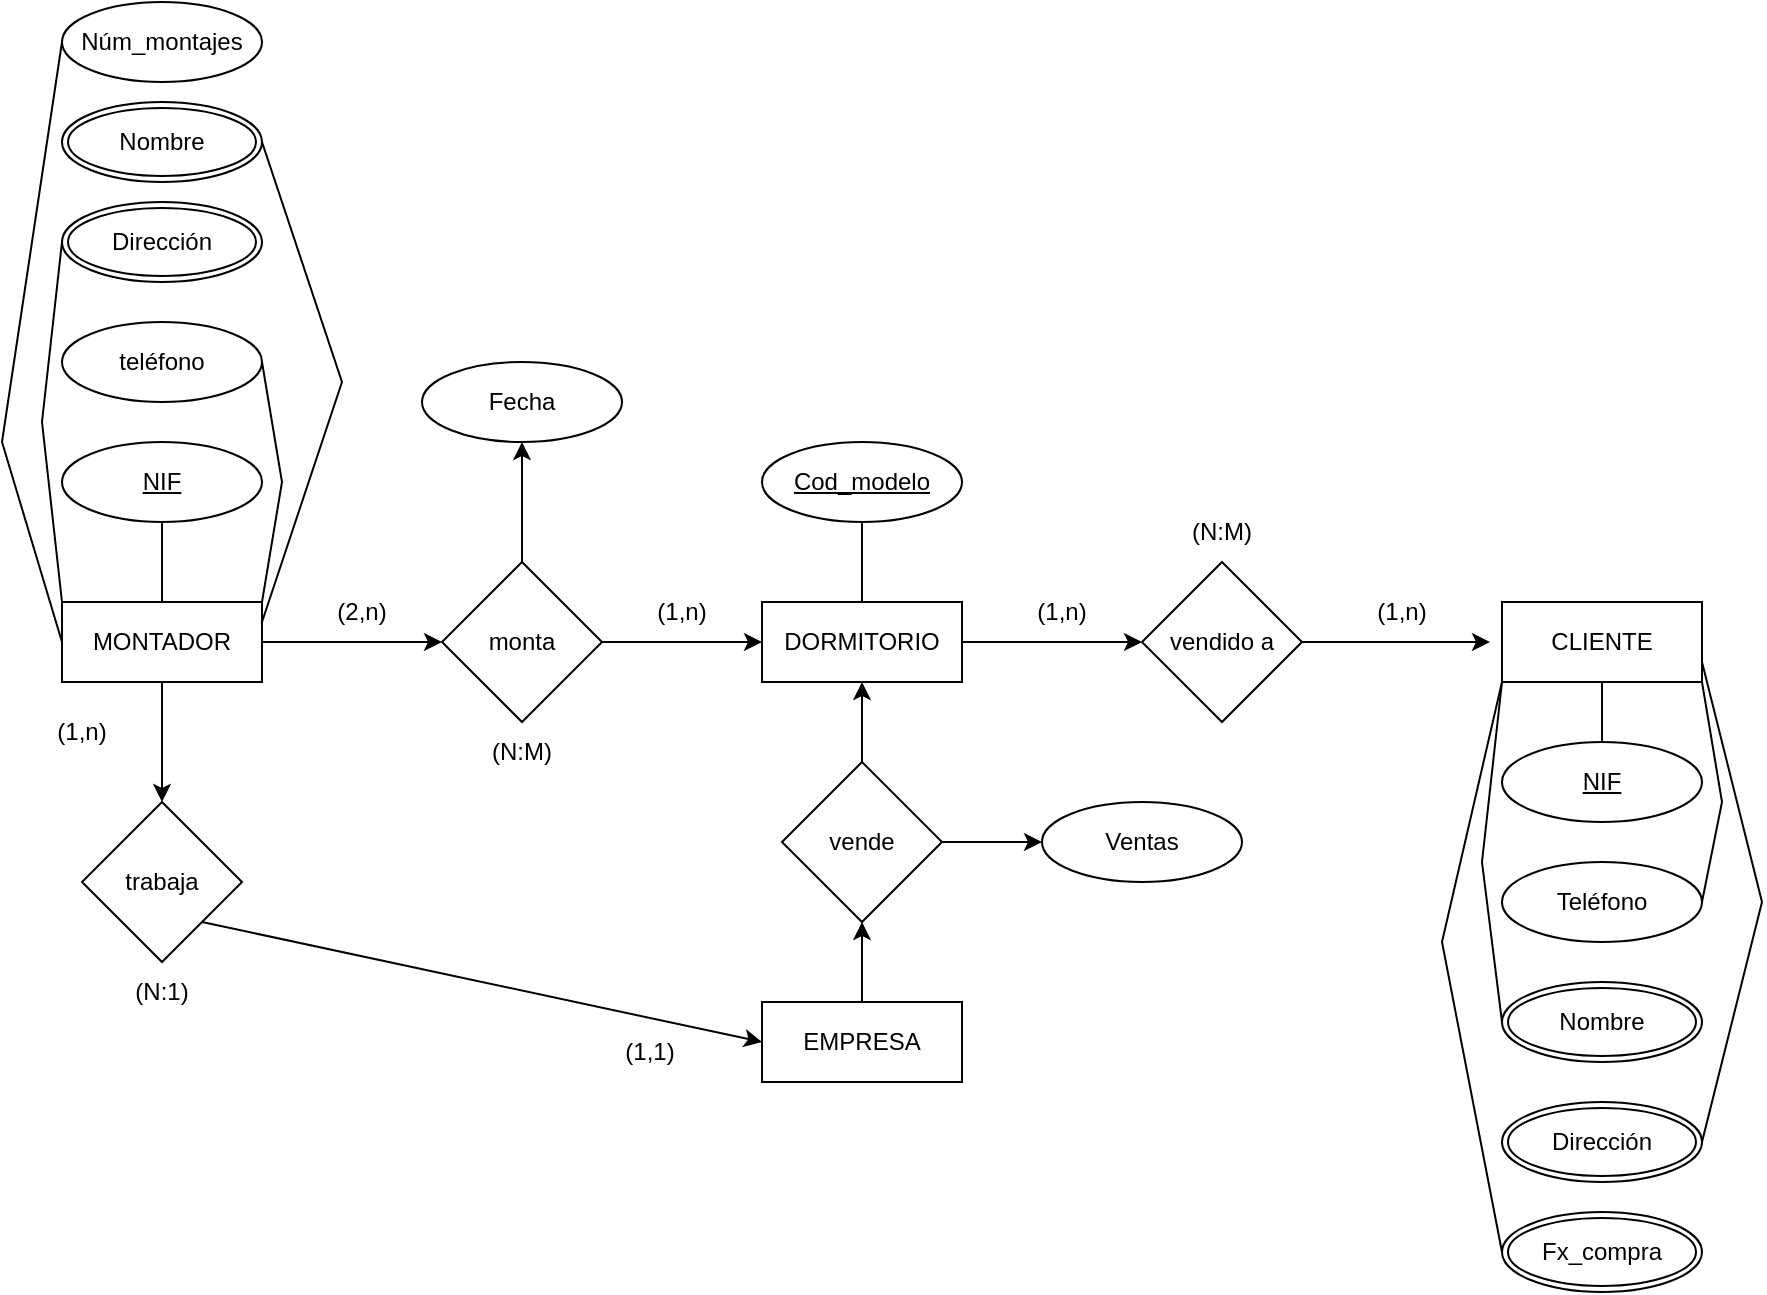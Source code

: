 <mxfile version="21.8.2" type="device">
  <diagram name="Página-1" id="rOid5SOlPwVGwKkoXvYI">
    <mxGraphModel dx="934" dy="2036" grid="1" gridSize="10" guides="1" tooltips="1" connect="1" arrows="1" fold="1" page="1" pageScale="1" pageWidth="827" pageHeight="1169" math="0" shadow="0">
      <root>
        <mxCell id="0" />
        <mxCell id="1" parent="0" />
        <mxCell id="jEtk8RjNhnI9YaCgc0pC-4" value="" style="edgeStyle=orthogonalEdgeStyle;rounded=0;orthogonalLoop=1;jettySize=auto;html=1;" parent="1" source="jEtk8RjNhnI9YaCgc0pC-1" target="jEtk8RjNhnI9YaCgc0pC-3" edge="1">
          <mxGeometry relative="1" as="geometry" />
        </mxCell>
        <mxCell id="jEtk8RjNhnI9YaCgc0pC-18" value="" style="edgeStyle=none;rounded=0;orthogonalLoop=1;jettySize=auto;html=1;" parent="1" source="jEtk8RjNhnI9YaCgc0pC-1" target="jEtk8RjNhnI9YaCgc0pC-17" edge="1">
          <mxGeometry relative="1" as="geometry" />
        </mxCell>
        <mxCell id="jEtk8RjNhnI9YaCgc0pC-1" value="MONTADOR" style="whiteSpace=wrap;html=1;align=center;" parent="1" vertex="1">
          <mxGeometry x="120" y="260" width="100" height="40" as="geometry" />
        </mxCell>
        <mxCell id="jEtk8RjNhnI9YaCgc0pC-11" value="" style="edgeStyle=none;rounded=0;orthogonalLoop=1;jettySize=auto;html=1;" parent="1" source="jEtk8RjNhnI9YaCgc0pC-2" target="jEtk8RjNhnI9YaCgc0pC-10" edge="1">
          <mxGeometry relative="1" as="geometry" />
        </mxCell>
        <mxCell id="jEtk8RjNhnI9YaCgc0pC-2" value="DORMITORIO" style="whiteSpace=wrap;html=1;align=center;" parent="1" vertex="1">
          <mxGeometry x="470" y="260" width="100" height="40" as="geometry" />
        </mxCell>
        <mxCell id="jEtk8RjNhnI9YaCgc0pC-5" style="edgeStyle=orthogonalEdgeStyle;rounded=0;orthogonalLoop=1;jettySize=auto;html=1;exitX=1;exitY=0.5;exitDx=0;exitDy=0;" parent="1" source="jEtk8RjNhnI9YaCgc0pC-3" target="jEtk8RjNhnI9YaCgc0pC-2" edge="1">
          <mxGeometry relative="1" as="geometry" />
        </mxCell>
        <mxCell id="jEtk8RjNhnI9YaCgc0pC-3" value="monta" style="rhombus;whiteSpace=wrap;html=1;" parent="1" vertex="1">
          <mxGeometry x="310" y="240" width="80" height="80" as="geometry" />
        </mxCell>
        <mxCell id="jEtk8RjNhnI9YaCgc0pC-6" value="Fecha" style="ellipse;whiteSpace=wrap;html=1;align=center;" parent="1" vertex="1">
          <mxGeometry x="300" y="140" width="100" height="40" as="geometry" />
        </mxCell>
        <mxCell id="jEtk8RjNhnI9YaCgc0pC-8" style="edgeStyle=none;rounded=0;orthogonalLoop=1;jettySize=auto;html=1;exitX=0.5;exitY=0;exitDx=0;exitDy=0;entryX=0.5;entryY=1;entryDx=0;entryDy=0;" parent="1" source="jEtk8RjNhnI9YaCgc0pC-3" target="jEtk8RjNhnI9YaCgc0pC-6" edge="1">
          <mxGeometry relative="1" as="geometry" />
        </mxCell>
        <mxCell id="jEtk8RjNhnI9YaCgc0pC-9" value="CLIENTE" style="whiteSpace=wrap;html=1;align=center;" parent="1" vertex="1">
          <mxGeometry x="840" y="260" width="100" height="40" as="geometry" />
        </mxCell>
        <mxCell id="jEtk8RjNhnI9YaCgc0pC-12" style="edgeStyle=none;rounded=0;orthogonalLoop=1;jettySize=auto;html=1;exitX=1;exitY=0.5;exitDx=0;exitDy=0;entryX=-0.06;entryY=0.5;entryDx=0;entryDy=0;entryPerimeter=0;" parent="1" source="jEtk8RjNhnI9YaCgc0pC-10" target="jEtk8RjNhnI9YaCgc0pC-9" edge="1">
          <mxGeometry relative="1" as="geometry" />
        </mxCell>
        <mxCell id="jEtk8RjNhnI9YaCgc0pC-10" value="vendido a" style="rhombus;whiteSpace=wrap;html=1;" parent="1" vertex="1">
          <mxGeometry x="660" y="240" width="80" height="80" as="geometry" />
        </mxCell>
        <mxCell id="jEtk8RjNhnI9YaCgc0pC-15" value="" style="edgeStyle=none;rounded=0;orthogonalLoop=1;jettySize=auto;html=1;" parent="1" source="jEtk8RjNhnI9YaCgc0pC-13" target="jEtk8RjNhnI9YaCgc0pC-14" edge="1">
          <mxGeometry relative="1" as="geometry" />
        </mxCell>
        <mxCell id="jEtk8RjNhnI9YaCgc0pC-13" value="EMPRESA" style="whiteSpace=wrap;html=1;align=center;" parent="1" vertex="1">
          <mxGeometry x="470" y="460" width="100" height="40" as="geometry" />
        </mxCell>
        <mxCell id="jEtk8RjNhnI9YaCgc0pC-16" style="edgeStyle=none;rounded=0;orthogonalLoop=1;jettySize=auto;html=1;exitX=0.5;exitY=0;exitDx=0;exitDy=0;entryX=0.5;entryY=1;entryDx=0;entryDy=0;" parent="1" source="jEtk8RjNhnI9YaCgc0pC-14" target="jEtk8RjNhnI9YaCgc0pC-2" edge="1">
          <mxGeometry relative="1" as="geometry" />
        </mxCell>
        <mxCell id="jEtk8RjNhnI9YaCgc0pC-21" style="edgeStyle=none;rounded=0;orthogonalLoop=1;jettySize=auto;html=1;exitX=1;exitY=0.5;exitDx=0;exitDy=0;entryX=0;entryY=0.5;entryDx=0;entryDy=0;" parent="1" source="jEtk8RjNhnI9YaCgc0pC-14" edge="1">
          <mxGeometry relative="1" as="geometry">
            <mxPoint x="610" y="380" as="targetPoint" />
          </mxGeometry>
        </mxCell>
        <mxCell id="jEtk8RjNhnI9YaCgc0pC-14" value="vende" style="rhombus;whiteSpace=wrap;html=1;" parent="1" vertex="1">
          <mxGeometry x="480" y="340" width="80" height="80" as="geometry" />
        </mxCell>
        <mxCell id="jEtk8RjNhnI9YaCgc0pC-19" style="edgeStyle=none;rounded=0;orthogonalLoop=1;jettySize=auto;html=1;exitX=1;exitY=1;exitDx=0;exitDy=0;entryX=0;entryY=0.5;entryDx=0;entryDy=0;" parent="1" source="jEtk8RjNhnI9YaCgc0pC-17" target="jEtk8RjNhnI9YaCgc0pC-13" edge="1">
          <mxGeometry relative="1" as="geometry" />
        </mxCell>
        <mxCell id="jEtk8RjNhnI9YaCgc0pC-17" value="trabaja" style="rhombus;whiteSpace=wrap;html=1;" parent="1" vertex="1">
          <mxGeometry x="130" y="360" width="80" height="80" as="geometry" />
        </mxCell>
        <mxCell id="jEtk8RjNhnI9YaCgc0pC-22" value="teléfono" style="ellipse;whiteSpace=wrap;html=1;align=center;" parent="1" vertex="1">
          <mxGeometry x="120" y="120" width="100" height="40" as="geometry" />
        </mxCell>
        <mxCell id="jEtk8RjNhnI9YaCgc0pC-23" value="NIF" style="ellipse;whiteSpace=wrap;html=1;align=center;fontStyle=4;" parent="1" vertex="1">
          <mxGeometry x="120" y="180" width="100" height="40" as="geometry" />
        </mxCell>
        <mxCell id="jEtk8RjNhnI9YaCgc0pC-24" value="Dirección" style="ellipse;shape=doubleEllipse;margin=3;whiteSpace=wrap;html=1;align=center;" parent="1" vertex="1">
          <mxGeometry x="120" y="60" width="100" height="40" as="geometry" />
        </mxCell>
        <mxCell id="jEtk8RjNhnI9YaCgc0pC-25" value="Nombre" style="ellipse;shape=doubleEllipse;margin=3;whiteSpace=wrap;html=1;align=center;" parent="1" vertex="1">
          <mxGeometry x="120" y="10" width="100" height="40" as="geometry" />
        </mxCell>
        <mxCell id="jEtk8RjNhnI9YaCgc0pC-26" value="" style="endArrow=none;html=1;rounded=0;exitX=0.5;exitY=1;exitDx=0;exitDy=0;entryX=0.5;entryY=0;entryDx=0;entryDy=0;" parent="1" source="jEtk8RjNhnI9YaCgc0pC-23" target="jEtk8RjNhnI9YaCgc0pC-1" edge="1">
          <mxGeometry width="50" height="50" relative="1" as="geometry">
            <mxPoint x="440" y="250" as="sourcePoint" />
            <mxPoint x="490" y="200" as="targetPoint" />
          </mxGeometry>
        </mxCell>
        <mxCell id="jEtk8RjNhnI9YaCgc0pC-27" value="" style="endArrow=none;html=1;rounded=0;exitX=1;exitY=0.5;exitDx=0;exitDy=0;entryX=1;entryY=0;entryDx=0;entryDy=0;" parent="1" source="jEtk8RjNhnI9YaCgc0pC-22" target="jEtk8RjNhnI9YaCgc0pC-1" edge="1">
          <mxGeometry width="50" height="50" relative="1" as="geometry">
            <mxPoint x="180" y="230" as="sourcePoint" />
            <mxPoint x="180" y="270" as="targetPoint" />
            <Array as="points">
              <mxPoint x="230" y="200" />
            </Array>
          </mxGeometry>
        </mxCell>
        <mxCell id="jEtk8RjNhnI9YaCgc0pC-28" value="" style="endArrow=none;html=1;rounded=0;exitX=0;exitY=0.5;exitDx=0;exitDy=0;entryX=0;entryY=0;entryDx=0;entryDy=0;" parent="1" source="jEtk8RjNhnI9YaCgc0pC-24" target="jEtk8RjNhnI9YaCgc0pC-1" edge="1">
          <mxGeometry width="50" height="50" relative="1" as="geometry">
            <mxPoint x="190" y="240" as="sourcePoint" />
            <mxPoint x="190" y="280" as="targetPoint" />
            <Array as="points">
              <mxPoint x="110" y="170" />
            </Array>
          </mxGeometry>
        </mxCell>
        <mxCell id="jEtk8RjNhnI9YaCgc0pC-29" value="" style="endArrow=none;html=1;rounded=0;entryX=1;entryY=0.25;entryDx=0;entryDy=0;exitX=1;exitY=0.5;exitDx=0;exitDy=0;" parent="1" source="jEtk8RjNhnI9YaCgc0pC-25" target="jEtk8RjNhnI9YaCgc0pC-1" edge="1">
          <mxGeometry width="50" height="50" relative="1" as="geometry">
            <mxPoint x="230" y="20" as="sourcePoint" />
            <mxPoint x="200" y="290" as="targetPoint" />
            <Array as="points">
              <mxPoint x="260" y="150" />
            </Array>
          </mxGeometry>
        </mxCell>
        <mxCell id="jEtk8RjNhnI9YaCgc0pC-30" value="(2,n)" style="text;html=1;strokeColor=none;fillColor=none;align=center;verticalAlign=middle;whiteSpace=wrap;rounded=0;" parent="1" vertex="1">
          <mxGeometry x="240" y="250" width="60" height="30" as="geometry" />
        </mxCell>
        <mxCell id="jEtk8RjNhnI9YaCgc0pC-31" value="Núm_montajes" style="ellipse;whiteSpace=wrap;html=1;align=center;" parent="1" vertex="1">
          <mxGeometry x="120" y="-40" width="100" height="40" as="geometry" />
        </mxCell>
        <mxCell id="jEtk8RjNhnI9YaCgc0pC-32" value="" style="endArrow=none;html=1;rounded=0;exitX=0;exitY=0.5;exitDx=0;exitDy=0;entryX=0;entryY=0.5;entryDx=0;entryDy=0;" parent="1" source="jEtk8RjNhnI9YaCgc0pC-31" target="jEtk8RjNhnI9YaCgc0pC-1" edge="1">
          <mxGeometry width="50" height="50" relative="1" as="geometry">
            <mxPoint x="130" y="90" as="sourcePoint" />
            <mxPoint x="130" y="270" as="targetPoint" />
            <Array as="points">
              <mxPoint x="90" y="180" />
            </Array>
          </mxGeometry>
        </mxCell>
        <mxCell id="XC5MhSg7zUN4RE1B1JqC-1" value="Ventas" style="ellipse;whiteSpace=wrap;html=1;align=center;" vertex="1" parent="1">
          <mxGeometry x="610" y="360" width="100" height="40" as="geometry" />
        </mxCell>
        <mxCell id="XC5MhSg7zUN4RE1B1JqC-2" value="Cod_modelo" style="ellipse;whiteSpace=wrap;html=1;align=center;fontStyle=4;" vertex="1" parent="1">
          <mxGeometry x="470" y="180" width="100" height="40" as="geometry" />
        </mxCell>
        <mxCell id="XC5MhSg7zUN4RE1B1JqC-3" value="" style="endArrow=none;html=1;rounded=0;exitX=0.5;exitY=1;exitDx=0;exitDy=0;" edge="1" parent="1" source="XC5MhSg7zUN4RE1B1JqC-2" target="jEtk8RjNhnI9YaCgc0pC-2">
          <mxGeometry width="50" height="50" relative="1" as="geometry">
            <mxPoint x="180" y="230" as="sourcePoint" />
            <mxPoint x="180" y="270" as="targetPoint" />
          </mxGeometry>
        </mxCell>
        <mxCell id="XC5MhSg7zUN4RE1B1JqC-4" value="" style="endArrow=none;html=1;rounded=0;entryX=0.5;entryY=0;entryDx=0;entryDy=0;" edge="1" parent="1" target="XC5MhSg7zUN4RE1B1JqC-6">
          <mxGeometry width="50" height="50" relative="1" as="geometry">
            <mxPoint x="890" y="300" as="sourcePoint" />
            <mxPoint x="889.5" y="210" as="targetPoint" />
          </mxGeometry>
        </mxCell>
        <mxCell id="XC5MhSg7zUN4RE1B1JqC-5" value="Teléfono" style="ellipse;whiteSpace=wrap;html=1;align=center;" vertex="1" parent="1">
          <mxGeometry x="840" y="390" width="100" height="40" as="geometry" />
        </mxCell>
        <mxCell id="XC5MhSg7zUN4RE1B1JqC-6" value="NIF" style="ellipse;whiteSpace=wrap;html=1;align=center;fontStyle=4;" vertex="1" parent="1">
          <mxGeometry x="840" y="330" width="100" height="40" as="geometry" />
        </mxCell>
        <mxCell id="XC5MhSg7zUN4RE1B1JqC-9" value="Nombre" style="ellipse;shape=doubleEllipse;margin=3;whiteSpace=wrap;html=1;align=center;" vertex="1" parent="1">
          <mxGeometry x="840" y="450" width="100" height="40" as="geometry" />
        </mxCell>
        <mxCell id="XC5MhSg7zUN4RE1B1JqC-11" value="Dirección" style="ellipse;shape=doubleEllipse;margin=3;whiteSpace=wrap;html=1;align=center;" vertex="1" parent="1">
          <mxGeometry x="840" y="510" width="100" height="40" as="geometry" />
        </mxCell>
        <mxCell id="XC5MhSg7zUN4RE1B1JqC-12" value="Fx_compra" style="ellipse;shape=doubleEllipse;margin=3;whiteSpace=wrap;html=1;align=center;" vertex="1" parent="1">
          <mxGeometry x="840" y="565" width="100" height="40" as="geometry" />
        </mxCell>
        <mxCell id="XC5MhSg7zUN4RE1B1JqC-13" value="" style="endArrow=none;html=1;rounded=0;entryX=1;entryY=0.5;entryDx=0;entryDy=0;exitX=1;exitY=1;exitDx=0;exitDy=0;" edge="1" parent="1" source="jEtk8RjNhnI9YaCgc0pC-9" target="XC5MhSg7zUN4RE1B1JqC-5">
          <mxGeometry width="50" height="50" relative="1" as="geometry">
            <mxPoint x="900" y="310" as="sourcePoint" />
            <mxPoint x="900" y="340" as="targetPoint" />
            <Array as="points">
              <mxPoint x="950" y="360" />
            </Array>
          </mxGeometry>
        </mxCell>
        <mxCell id="XC5MhSg7zUN4RE1B1JqC-14" value="" style="endArrow=none;html=1;rounded=0;entryX=0;entryY=0.5;entryDx=0;entryDy=0;exitX=0;exitY=1;exitDx=0;exitDy=0;" edge="1" parent="1" source="jEtk8RjNhnI9YaCgc0pC-9" target="XC5MhSg7zUN4RE1B1JqC-9">
          <mxGeometry width="50" height="50" relative="1" as="geometry">
            <mxPoint x="910" y="320" as="sourcePoint" />
            <mxPoint x="910" y="350" as="targetPoint" />
            <Array as="points">
              <mxPoint x="830" y="390" />
            </Array>
          </mxGeometry>
        </mxCell>
        <mxCell id="XC5MhSg7zUN4RE1B1JqC-15" value="" style="endArrow=none;html=1;rounded=0;entryX=1;entryY=0.5;entryDx=0;entryDy=0;exitX=1;exitY=0.75;exitDx=0;exitDy=0;" edge="1" parent="1" source="jEtk8RjNhnI9YaCgc0pC-9" target="XC5MhSg7zUN4RE1B1JqC-11">
          <mxGeometry width="50" height="50" relative="1" as="geometry">
            <mxPoint x="920" y="330" as="sourcePoint" />
            <mxPoint x="920" y="360" as="targetPoint" />
            <Array as="points">
              <mxPoint x="970" y="410" />
            </Array>
          </mxGeometry>
        </mxCell>
        <mxCell id="XC5MhSg7zUN4RE1B1JqC-16" value="" style="endArrow=none;html=1;rounded=0;entryX=0;entryY=0.5;entryDx=0;entryDy=0;exitX=0;exitY=1;exitDx=0;exitDy=0;" edge="1" parent="1" source="jEtk8RjNhnI9YaCgc0pC-9" target="XC5MhSg7zUN4RE1B1JqC-12">
          <mxGeometry width="50" height="50" relative="1" as="geometry">
            <mxPoint x="930" y="340" as="sourcePoint" />
            <mxPoint x="930" y="370" as="targetPoint" />
            <Array as="points">
              <mxPoint x="810" y="430" />
            </Array>
          </mxGeometry>
        </mxCell>
        <mxCell id="XC5MhSg7zUN4RE1B1JqC-17" value="(1,n)" style="text;html=1;strokeColor=none;fillColor=none;align=center;verticalAlign=middle;whiteSpace=wrap;rounded=0;" vertex="1" parent="1">
          <mxGeometry x="400" y="250" width="60" height="30" as="geometry" />
        </mxCell>
        <mxCell id="XC5MhSg7zUN4RE1B1JqC-18" value="(1,n)" style="text;html=1;strokeColor=none;fillColor=none;align=center;verticalAlign=middle;whiteSpace=wrap;rounded=0;" vertex="1" parent="1">
          <mxGeometry x="590" y="250" width="60" height="30" as="geometry" />
        </mxCell>
        <mxCell id="XC5MhSg7zUN4RE1B1JqC-19" value="(1,n)" style="text;html=1;strokeColor=none;fillColor=none;align=center;verticalAlign=middle;whiteSpace=wrap;rounded=0;" vertex="1" parent="1">
          <mxGeometry x="760" y="250" width="60" height="30" as="geometry" />
        </mxCell>
        <mxCell id="XC5MhSg7zUN4RE1B1JqC-20" value="(N:M)" style="text;html=1;strokeColor=none;fillColor=none;align=center;verticalAlign=middle;whiteSpace=wrap;rounded=0;" vertex="1" parent="1">
          <mxGeometry x="320" y="320" width="60" height="30" as="geometry" />
        </mxCell>
        <mxCell id="XC5MhSg7zUN4RE1B1JqC-22" value="(N:M)" style="text;html=1;strokeColor=none;fillColor=none;align=center;verticalAlign=middle;whiteSpace=wrap;rounded=0;" vertex="1" parent="1">
          <mxGeometry x="670" y="210" width="60" height="30" as="geometry" />
        </mxCell>
        <mxCell id="XC5MhSg7zUN4RE1B1JqC-23" value="(1,n)" style="text;html=1;strokeColor=none;fillColor=none;align=center;verticalAlign=middle;whiteSpace=wrap;rounded=0;" vertex="1" parent="1">
          <mxGeometry x="100" y="310" width="60" height="30" as="geometry" />
        </mxCell>
        <mxCell id="XC5MhSg7zUN4RE1B1JqC-24" value="(1,1)" style="text;html=1;strokeColor=none;fillColor=none;align=center;verticalAlign=middle;whiteSpace=wrap;rounded=0;" vertex="1" parent="1">
          <mxGeometry x="384" y="470" width="60" height="30" as="geometry" />
        </mxCell>
        <mxCell id="XC5MhSg7zUN4RE1B1JqC-25" value="(N:1)" style="text;html=1;strokeColor=none;fillColor=none;align=center;verticalAlign=middle;whiteSpace=wrap;rounded=0;" vertex="1" parent="1">
          <mxGeometry x="140" y="440" width="60" height="30" as="geometry" />
        </mxCell>
      </root>
    </mxGraphModel>
  </diagram>
</mxfile>
